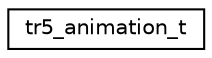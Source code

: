 digraph "Graphical Class Hierarchy"
{
 // INTERACTIVE_SVG=YES
  edge [fontname="Helvetica",fontsize="10",labelfontname="Helvetica",labelfontsize="10"];
  node [fontname="Helvetica",fontsize="10",shape=record];
  rankdir="LR";
  Node1 [label="tr5_animation_t",height=0.2,width=0.4,color="black", fillcolor="white", style="filled",URL="$_tomb_raider_8h.html#structtr5__animation__t"];
}
